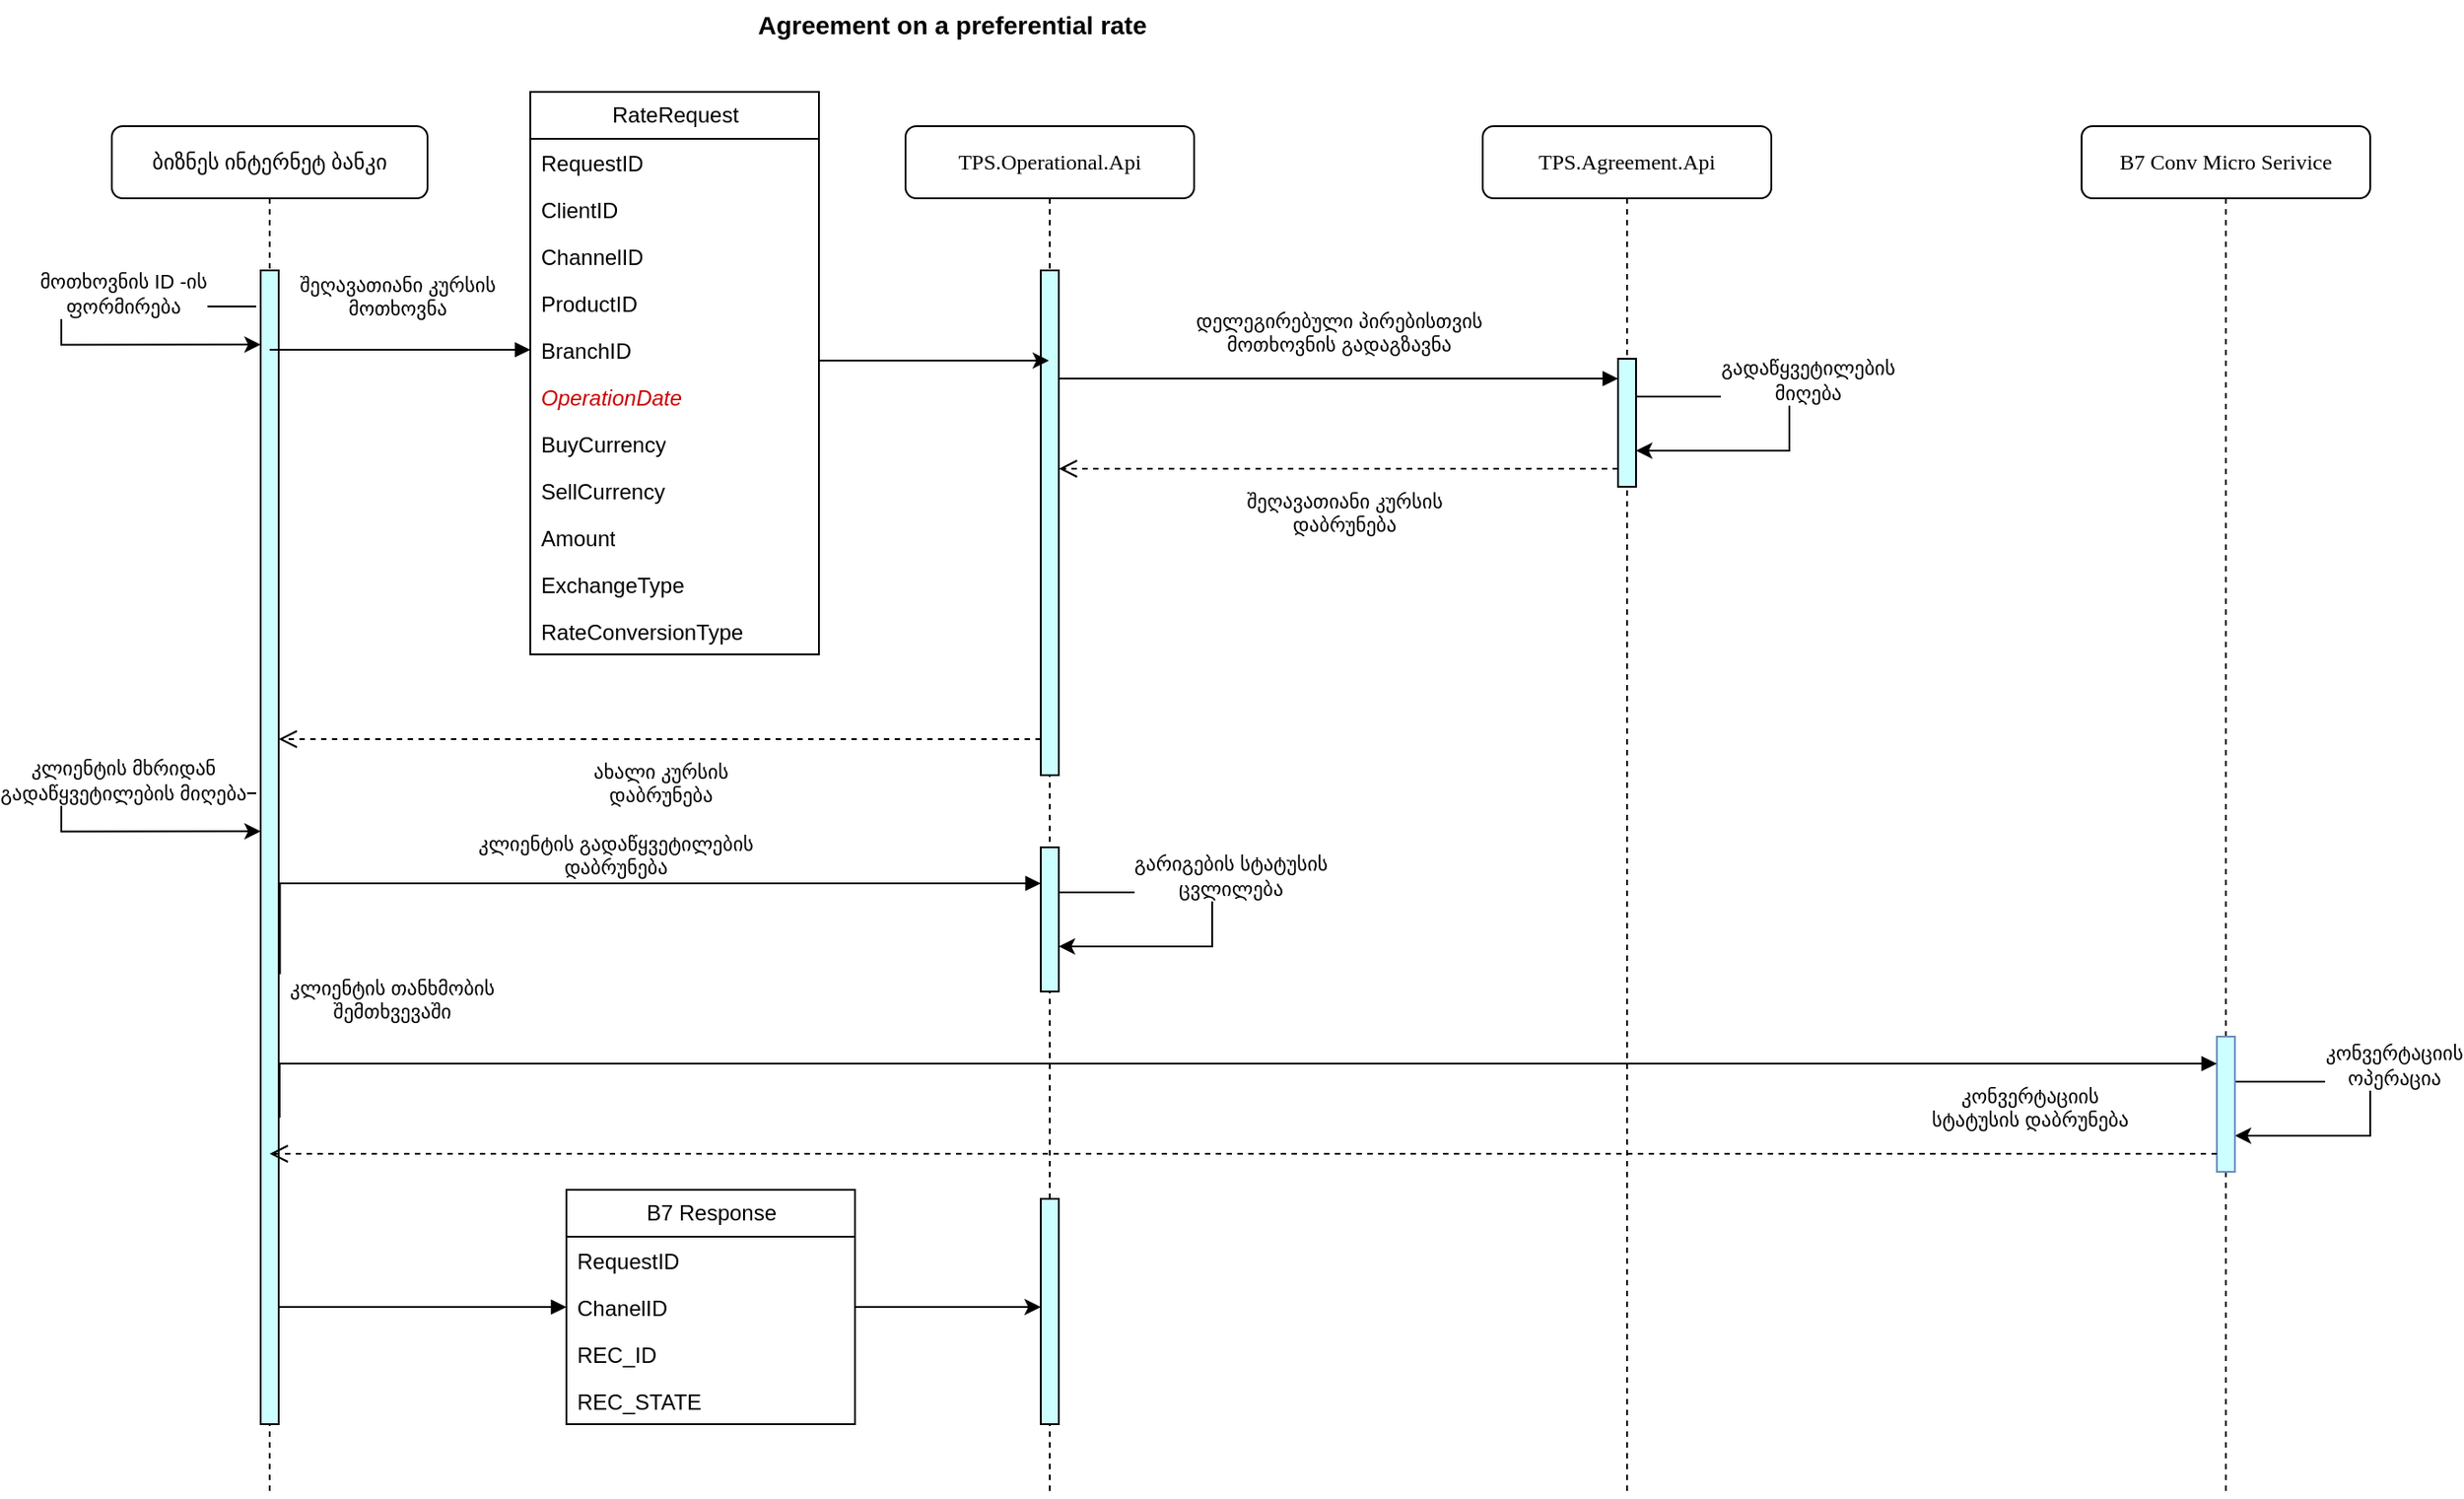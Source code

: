 <mxfile version="20.8.23" type="github">
  <diagram id="Hz9vTrac9k6EBb7m44WP" name="შეღავათიანიi კურსზე შეთანხმება SD">
    <mxGraphModel dx="1420" dy="790" grid="1" gridSize="10" guides="1" tooltips="1" connect="1" arrows="1" fold="1" page="1" pageScale="1" pageWidth="1654" pageHeight="1169" math="0" shadow="0">
      <root>
        <mxCell id="0" />
        <mxCell id="1" parent="0" />
        <mxCell id="NapRjpGxGWk-yeD8tq0e-1" value="ბიზნეს ინტერნეტ ბანკი" style="shape=umlLifeline;perimeter=lifelinePerimeter;whiteSpace=wrap;html=1;container=1;collapsible=0;recursiveResize=0;outlineConnect=0;rounded=1;shadow=0;comic=0;labelBackgroundColor=none;strokeWidth=1;fontFamily=Verdana;fontSize=12;align=center;" parent="1" vertex="1">
          <mxGeometry x="108" y="80" width="175" height="760" as="geometry" />
        </mxCell>
        <mxCell id="NapRjpGxGWk-yeD8tq0e-2" value="" style="html=1;points=[];perimeter=orthogonalPerimeter;rounded=0;shadow=0;comic=0;labelBackgroundColor=none;strokeWidth=1;fontFamily=Verdana;fontSize=12;align=center;fillColor=#CCFFFF;" parent="NapRjpGxGWk-yeD8tq0e-1" vertex="1">
          <mxGeometry x="82.5" y="80" width="10" height="640" as="geometry" />
        </mxCell>
        <mxCell id="reUfo1CFChtaAdtldBo7-3" value="" style="endArrow=classic;html=1;rounded=0;strokeColor=default;edgeStyle=orthogonalEdgeStyle;exitX=0.2;exitY=0.153;exitDx=0;exitDy=0;exitPerimeter=0;" parent="NapRjpGxGWk-yeD8tq0e-1" edge="1">
          <mxGeometry width="50" height="50" relative="1" as="geometry">
            <mxPoint x="80" y="100.0" as="sourcePoint" />
            <mxPoint x="82.5" y="121.15" as="targetPoint" />
            <Array as="points">
              <mxPoint x="-28" y="100" />
              <mxPoint x="-28" y="121" />
            </Array>
          </mxGeometry>
        </mxCell>
        <mxCell id="reUfo1CFChtaAdtldBo7-4" value="მოთხოვნის ID -ის&lt;br&gt;ფორმირება" style="edgeLabel;html=1;align=center;verticalAlign=middle;resizable=0;points=[];" parent="reUfo1CFChtaAdtldBo7-3" vertex="1" connectable="0">
          <mxGeometry x="-0.23" y="1" relative="1" as="geometry">
            <mxPoint x="18" y="-8" as="offset" />
          </mxGeometry>
        </mxCell>
        <mxCell id="JqXxi1MpLHZqpj23ZU03-1" value="" style="endArrow=classic;html=1;rounded=0;strokeColor=default;edgeStyle=orthogonalEdgeStyle;exitX=0.2;exitY=0.153;exitDx=0;exitDy=0;exitPerimeter=0;" parent="NapRjpGxGWk-yeD8tq0e-1" edge="1">
          <mxGeometry width="50" height="50" relative="1" as="geometry">
            <mxPoint x="80" y="370" as="sourcePoint" />
            <mxPoint x="82.5" y="391.15" as="targetPoint" />
            <Array as="points">
              <mxPoint x="-28" y="370" />
              <mxPoint x="-28" y="391" />
            </Array>
          </mxGeometry>
        </mxCell>
        <mxCell id="JqXxi1MpLHZqpj23ZU03-2" value="კლიენტის მხრიდან&lt;br&gt;გადაწყვეტილების მიღება" style="edgeLabel;html=1;align=center;verticalAlign=middle;resizable=0;points=[];" parent="JqXxi1MpLHZqpj23ZU03-1" vertex="1" connectable="0">
          <mxGeometry x="-0.23" y="1" relative="1" as="geometry">
            <mxPoint x="18" y="-8" as="offset" />
          </mxGeometry>
        </mxCell>
        <mxCell id="PGhUQlgjF5_GtO2V3m0p-22" value="" style="html=1;verticalAlign=bottom;endArrow=block;edgeStyle=elbowEdgeStyle;elbow=vertical;curved=0;rounded=0;entryX=0;entryY=0.5;entryDx=0;entryDy=0;" parent="NapRjpGxGWk-yeD8tq0e-1" target="lTMrrN4QKwK92IM0Nk2y-1" edge="1">
          <mxGeometry x="-0.728" y="79" relative="1" as="geometry">
            <mxPoint x="92.5" y="560" as="sourcePoint" />
            <mxPoint x="211.5" y="710" as="targetPoint" />
            <Array as="points">
              <mxPoint x="162" y="655" />
              <mxPoint x="201.5" y="710" />
              <mxPoint x="211.5" y="720" />
              <mxPoint x="221.5" y="730" />
              <mxPoint x="201.5" y="720" />
              <mxPoint x="181.5" y="705" />
              <mxPoint x="611.5" y="700" />
              <mxPoint x="871.5" y="560" />
              <mxPoint x="831.5" y="570" />
              <mxPoint x="1141.5" y="590" />
            </Array>
            <mxPoint as="offset" />
          </mxGeometry>
        </mxCell>
        <mxCell id="OC2dcXIhTSpHi5Ehb43I-1" value="TPS.Operational.Api" style="shape=umlLifeline;perimeter=lifelinePerimeter;whiteSpace=wrap;html=1;container=1;collapsible=0;recursiveResize=0;outlineConnect=0;rounded=1;shadow=0;comic=0;labelBackgroundColor=none;strokeWidth=1;fontFamily=Verdana;fontSize=12;align=center;" parent="1" vertex="1">
          <mxGeometry x="548" y="80" width="160" height="760" as="geometry" />
        </mxCell>
        <mxCell id="OC2dcXIhTSpHi5Ehb43I-3" value="" style="html=1;points=[];perimeter=orthogonalPerimeter;outlineConnect=0;targetShapes=umlLifeline;portConstraint=eastwest;newEdgeStyle={&quot;edgeStyle&quot;:&quot;elbowEdgeStyle&quot;,&quot;elbow&quot;:&quot;vertical&quot;,&quot;curved&quot;:0,&quot;rounded&quot;:0};fillColor=#CCFFFF;" parent="OC2dcXIhTSpHi5Ehb43I-1" vertex="1">
          <mxGeometry x="75" y="80" width="10" height="280" as="geometry" />
        </mxCell>
        <mxCell id="reUfo1CFChtaAdtldBo7-1" value="" style="html=1;points=[];perimeter=orthogonalPerimeter;outlineConnect=0;targetShapes=umlLifeline;portConstraint=eastwest;newEdgeStyle={&quot;edgeStyle&quot;:&quot;elbowEdgeStyle&quot;,&quot;elbow&quot;:&quot;vertical&quot;,&quot;curved&quot;:0,&quot;rounded&quot;:0};fillColor=#CCFFFF;" parent="OC2dcXIhTSpHi5Ehb43I-1" vertex="1">
          <mxGeometry x="75" y="400" width="10" height="80" as="geometry" />
        </mxCell>
        <mxCell id="PGhUQlgjF5_GtO2V3m0p-6" value="" style="html=1;points=[];perimeter=orthogonalPerimeter;outlineConnect=0;targetShapes=umlLifeline;portConstraint=eastwest;newEdgeStyle={&quot;edgeStyle&quot;:&quot;elbowEdgeStyle&quot;,&quot;elbow&quot;:&quot;vertical&quot;,&quot;curved&quot;:0,&quot;rounded&quot;:0};fillColor=#CCFFFF;" parent="OC2dcXIhTSpHi5Ehb43I-1" vertex="1">
          <mxGeometry x="75" y="595" width="10" height="125" as="geometry" />
        </mxCell>
        <mxCell id="OC2dcXIhTSpHi5Ehb43I-4" value="შეღავათიანი კურსის&lt;br&gt;მოთხოვნა" style="html=1;verticalAlign=bottom;endArrow=block;edgeStyle=elbowEdgeStyle;elbow=vertical;curved=0;rounded=0;entryX=0;entryY=0.5;entryDx=0;entryDy=0;" parent="1" source="NapRjpGxGWk-yeD8tq0e-1" target="aCDmaK2JJfqGugbTNvCX-6" edge="1">
          <mxGeometry x="-0.032" y="14" relative="1" as="geometry">
            <mxPoint x="348" y="190" as="sourcePoint" />
            <Array as="points">
              <mxPoint x="248" y="204" />
              <mxPoint x="238" y="220" />
              <mxPoint x="248" y="200" />
            </Array>
            <mxPoint as="offset" />
          </mxGeometry>
        </mxCell>
        <mxCell id="OC2dcXIhTSpHi5Ehb43I-5" value="ახალი კურსის&lt;br&gt;დაბრუნება" style="html=1;verticalAlign=bottom;endArrow=open;dashed=1;endSize=8;edgeStyle=elbowEdgeStyle;elbow=vertical;curved=0;rounded=0;" parent="1" source="OC2dcXIhTSpHi5Ehb43I-3" target="NapRjpGxGWk-yeD8tq0e-2" edge="1">
          <mxGeometry y="40" relative="1" as="geometry">
            <mxPoint x="348" y="265" as="targetPoint" />
            <Array as="points">
              <mxPoint x="438" y="420" />
              <mxPoint x="488" y="450" />
              <mxPoint x="498" y="460" />
              <mxPoint x="298" y="260" />
            </Array>
            <mxPoint as="offset" />
          </mxGeometry>
        </mxCell>
        <mxCell id="aCDmaK2JJfqGugbTNvCX-14" style="edgeStyle=orthogonalEdgeStyle;rounded=0;orthogonalLoop=1;jettySize=auto;html=1;" parent="1" source="aCDmaK2JJfqGugbTNvCX-1" target="OC2dcXIhTSpHi5Ehb43I-1" edge="1">
          <mxGeometry relative="1" as="geometry">
            <Array as="points">
              <mxPoint x="518" y="210" />
              <mxPoint x="518" y="210" />
            </Array>
          </mxGeometry>
        </mxCell>
        <UserObject label="RateRequest" id="aCDmaK2JJfqGugbTNvCX-1">
          <mxCell style="swimlane;fontStyle=0;childLayout=stackLayout;horizontal=1;startSize=26;fillColor=none;horizontalStack=0;resizeParent=1;resizeParentMax=0;resizeLast=0;collapsible=1;marginBottom=0;html=1;fontColor=#000000;" parent="1" vertex="1">
            <mxGeometry x="340" y="61" width="160" height="312" as="geometry" />
          </mxCell>
        </UserObject>
        <mxCell id="aCDmaK2JJfqGugbTNvCX-2" value="RequestID" style="text;strokeColor=none;fillColor=none;align=left;verticalAlign=top;spacingLeft=4;spacingRight=4;overflow=hidden;rotatable=0;points=[[0,0.5],[1,0.5]];portConstraint=eastwest;whiteSpace=wrap;html=1;fontColor=#000000;" parent="aCDmaK2JJfqGugbTNvCX-1" vertex="1">
          <mxGeometry y="26" width="160" height="26" as="geometry" />
        </mxCell>
        <mxCell id="aCDmaK2JJfqGugbTNvCX-3" value="ClientID" style="text;strokeColor=none;fillColor=none;align=left;verticalAlign=top;spacingLeft=4;spacingRight=4;overflow=hidden;rotatable=0;points=[[0,0.5],[1,0.5]];portConstraint=eastwest;whiteSpace=wrap;html=1;fontColor=#000000;" parent="aCDmaK2JJfqGugbTNvCX-1" vertex="1">
          <mxGeometry y="52" width="160" height="26" as="geometry" />
        </mxCell>
        <mxCell id="aCDmaK2JJfqGugbTNvCX-4" value="ChannelID" style="text;strokeColor=none;fillColor=none;align=left;verticalAlign=top;spacingLeft=4;spacingRight=4;overflow=hidden;rotatable=0;points=[[0,0.5],[1,0.5]];portConstraint=eastwest;whiteSpace=wrap;html=1;fontColor=#000000;" parent="aCDmaK2JJfqGugbTNvCX-1" vertex="1">
          <mxGeometry y="78" width="160" height="26" as="geometry" />
        </mxCell>
        <mxCell id="aCDmaK2JJfqGugbTNvCX-5" value="ProductID" style="text;strokeColor=none;fillColor=none;align=left;verticalAlign=top;spacingLeft=4;spacingRight=4;overflow=hidden;rotatable=0;points=[[0,0.5],[1,0.5]];portConstraint=eastwest;whiteSpace=wrap;html=1;fontColor=#000000;" parent="aCDmaK2JJfqGugbTNvCX-1" vertex="1">
          <mxGeometry y="104" width="160" height="26" as="geometry" />
        </mxCell>
        <mxCell id="aCDmaK2JJfqGugbTNvCX-6" value="BranchID" style="text;strokeColor=none;fillColor=none;align=left;verticalAlign=top;spacingLeft=4;spacingRight=4;overflow=hidden;rotatable=0;points=[[0,0.5],[1,0.5]];portConstraint=eastwest;whiteSpace=wrap;html=1;fontColor=#000000;" parent="aCDmaK2JJfqGugbTNvCX-1" vertex="1">
          <mxGeometry y="130" width="160" height="26" as="geometry" />
        </mxCell>
        <mxCell id="aCDmaK2JJfqGugbTNvCX-7" value="OperationDate" style="text;strokeColor=none;fillColor=none;align=left;verticalAlign=top;spacingLeft=4;spacingRight=4;overflow=hidden;rotatable=0;points=[[0,0.5],[1,0.5]];portConstraint=eastwest;whiteSpace=wrap;html=1;fontColor=#CC0000;fontStyle=2" parent="aCDmaK2JJfqGugbTNvCX-1" vertex="1">
          <mxGeometry y="156" width="160" height="26" as="geometry" />
        </mxCell>
        <mxCell id="aCDmaK2JJfqGugbTNvCX-8" value="BuyCurrency" style="text;strokeColor=none;fillColor=none;align=left;verticalAlign=top;spacingLeft=4;spacingRight=4;overflow=hidden;rotatable=0;points=[[0,0.5],[1,0.5]];portConstraint=eastwest;whiteSpace=wrap;html=1;fontColor=#000000;" parent="aCDmaK2JJfqGugbTNvCX-1" vertex="1">
          <mxGeometry y="182" width="160" height="26" as="geometry" />
        </mxCell>
        <mxCell id="aCDmaK2JJfqGugbTNvCX-9" value="SellCurrency" style="text;strokeColor=none;fillColor=none;align=left;verticalAlign=top;spacingLeft=4;spacingRight=4;overflow=hidden;rotatable=0;points=[[0,0.5],[1,0.5]];portConstraint=eastwest;whiteSpace=wrap;html=1;fontColor=#000000;" parent="aCDmaK2JJfqGugbTNvCX-1" vertex="1">
          <mxGeometry y="208" width="160" height="26" as="geometry" />
        </mxCell>
        <mxCell id="aCDmaK2JJfqGugbTNvCX-10" value="Amount" style="text;strokeColor=none;fillColor=none;align=left;verticalAlign=top;spacingLeft=4;spacingRight=4;overflow=hidden;rotatable=0;points=[[0,0.5],[1,0.5]];portConstraint=eastwest;whiteSpace=wrap;html=1;fontColor=#000000;" parent="aCDmaK2JJfqGugbTNvCX-1" vertex="1">
          <mxGeometry y="234" width="160" height="26" as="geometry" />
        </mxCell>
        <mxCell id="aCDmaK2JJfqGugbTNvCX-11" value="ExchangeType" style="text;strokeColor=none;fillColor=none;align=left;verticalAlign=top;spacingLeft=4;spacingRight=4;overflow=hidden;rotatable=0;points=[[0,0.5],[1,0.5]];portConstraint=eastwest;whiteSpace=wrap;html=1;fontColor=#000000;" parent="aCDmaK2JJfqGugbTNvCX-1" vertex="1">
          <mxGeometry y="260" width="160" height="26" as="geometry" />
        </mxCell>
        <mxCell id="aCDmaK2JJfqGugbTNvCX-12" value="RateConversionType" style="text;strokeColor=none;fillColor=none;align=left;verticalAlign=top;spacingLeft=4;spacingRight=4;overflow=hidden;rotatable=0;points=[[0,0.5],[1,0.5]];portConstraint=eastwest;whiteSpace=wrap;html=1;fontColor=#000000;" parent="aCDmaK2JJfqGugbTNvCX-1" vertex="1">
          <mxGeometry y="286" width="160" height="26" as="geometry" />
        </mxCell>
        <mxCell id="5AQyUATGyBLYDQJvDg-Q-1" value="Agreement on a preferential rate" style="text;align=center;fontStyle=1;verticalAlign=middle;spacingLeft=3;spacingRight=3;strokeColor=none;rotatable=0;points=[[0,0.5],[1,0.5]];portConstraint=eastwest;fontSize=14;" parent="1" vertex="1">
          <mxGeometry x="108" y="10" width="932" height="26" as="geometry" />
        </mxCell>
        <mxCell id="OCmmPgJFP9XWe1WX7dT5-1" value="TPS.Agreement.Api" style="shape=umlLifeline;perimeter=lifelinePerimeter;whiteSpace=wrap;html=1;container=1;collapsible=0;recursiveResize=0;outlineConnect=0;rounded=1;shadow=0;comic=0;labelBackgroundColor=none;strokeWidth=1;fontFamily=Verdana;fontSize=12;align=center;" parent="1" vertex="1">
          <mxGeometry x="868" y="80" width="160" height="760" as="geometry" />
        </mxCell>
        <mxCell id="Ki9TBUzkQfGxFeOzV7n9-3" value="" style="html=1;points=[];perimeter=orthogonalPerimeter;outlineConnect=0;targetShapes=umlLifeline;portConstraint=eastwest;newEdgeStyle={&quot;edgeStyle&quot;:&quot;elbowEdgeStyle&quot;,&quot;elbow&quot;:&quot;vertical&quot;,&quot;curved&quot;:0,&quot;rounded&quot;:0};fillColor=#CCFFFF;" parent="OCmmPgJFP9XWe1WX7dT5-1" vertex="1">
          <mxGeometry x="75" y="129" width="10" height="71" as="geometry" />
        </mxCell>
        <mxCell id="2njt6nfOIMfhhEkoGc3B-12" value="" style="endArrow=classic;html=1;rounded=0;strokeColor=default;edgeStyle=orthogonalEdgeStyle;" parent="OCmmPgJFP9XWe1WX7dT5-1" edge="1">
          <mxGeometry width="50" height="50" relative="1" as="geometry">
            <mxPoint x="-235" y="425" as="sourcePoint" />
            <mxPoint x="-235" y="455" as="targetPoint" />
            <Array as="points">
              <mxPoint x="-150" y="425.5" />
              <mxPoint x="-150" y="455.5" />
            </Array>
          </mxGeometry>
        </mxCell>
        <mxCell id="Ki9TBUzkQfGxFeOzV7n9-6" value="გარიგების სტატუსის&lt;br&gt;ცვლილება" style="edgeLabel;html=1;align=center;verticalAlign=middle;resizable=0;points=[];" parent="2njt6nfOIMfhhEkoGc3B-12" vertex="1" connectable="0">
          <mxGeometry x="-0.23" y="1" relative="1" as="geometry">
            <mxPoint x="18" y="-8" as="offset" />
          </mxGeometry>
        </mxCell>
        <mxCell id="Ki9TBUzkQfGxFeOzV7n9-4" value="დელეგირებული პირებისთვის&lt;br&gt;მოთხოვნის გადაგზავნა" style="html=1;verticalAlign=bottom;endArrow=block;edgeStyle=elbowEdgeStyle;elbow=vertical;curved=0;rounded=0;" parent="1" source="OC2dcXIhTSpHi5Ehb43I-3" target="Ki9TBUzkQfGxFeOzV7n9-3" edge="1">
          <mxGeometry y="10" relative="1" as="geometry">
            <mxPoint x="878" y="230" as="sourcePoint" />
            <Array as="points">
              <mxPoint x="858" y="220" />
            </Array>
            <mxPoint as="offset" />
          </mxGeometry>
        </mxCell>
        <mxCell id="Ki9TBUzkQfGxFeOzV7n9-5" value="შეღავათიანი კურსის&lt;br&gt;დაბრუნება" style="html=1;verticalAlign=bottom;endArrow=open;dashed=1;endSize=8;edgeStyle=elbowEdgeStyle;elbow=vertical;curved=0;rounded=0;" parent="1" source="Ki9TBUzkQfGxFeOzV7n9-3" target="OC2dcXIhTSpHi5Ehb43I-3" edge="1">
          <mxGeometry x="-0.016" y="40" relative="1" as="geometry">
            <mxPoint x="638" y="270" as="targetPoint" />
            <Array as="points">
              <mxPoint x="768" y="270" />
              <mxPoint x="688" y="260" />
              <mxPoint x="868" y="270" />
              <mxPoint x="718" y="250" />
              <mxPoint x="708" y="260" />
              <mxPoint x="808" y="260" />
              <mxPoint x="848" y="250" />
              <mxPoint x="848" y="290" />
            </Array>
            <mxPoint as="offset" />
          </mxGeometry>
        </mxCell>
        <mxCell id="reUfo1CFChtaAdtldBo7-2" value="კლიენტის გადაწყვეტილების&lt;br&gt;დაბრუნება" style="html=1;verticalAlign=bottom;startArrow=none;endArrow=block;startSize=8;edgeStyle=elbowEdgeStyle;elbow=vertical;curved=0;rounded=0;startFill=0;exitX=1.07;exitY=0.61;exitDx=0;exitDy=0;exitPerimeter=0;" parent="1" source="NapRjpGxGWk-yeD8tq0e-2" target="reUfo1CFChtaAdtldBo7-1" edge="1">
          <mxGeometry relative="1" as="geometry">
            <mxPoint x="210" y="500" as="sourcePoint" />
            <Array as="points">
              <mxPoint x="318" y="500" />
              <mxPoint x="568" y="520" />
            </Array>
          </mxGeometry>
        </mxCell>
        <mxCell id="JqXxi1MpLHZqpj23ZU03-3" value="" style="endArrow=classic;html=1;rounded=0;strokeColor=default;edgeStyle=orthogonalEdgeStyle;" parent="1" edge="1">
          <mxGeometry width="50" height="50" relative="1" as="geometry">
            <mxPoint x="953" y="230" as="sourcePoint" />
            <mxPoint x="953" y="260" as="targetPoint" />
            <Array as="points">
              <mxPoint x="1038" y="230.5" />
              <mxPoint x="1038" y="260.5" />
            </Array>
          </mxGeometry>
        </mxCell>
        <mxCell id="JqXxi1MpLHZqpj23ZU03-4" value="გადაწყვეტილების&lt;br&gt;მიღება" style="edgeLabel;html=1;align=center;verticalAlign=middle;resizable=0;points=[];" parent="JqXxi1MpLHZqpj23ZU03-3" vertex="1" connectable="0">
          <mxGeometry x="-0.23" y="1" relative="1" as="geometry">
            <mxPoint x="18" y="-8" as="offset" />
          </mxGeometry>
        </mxCell>
        <mxCell id="fu1dtIb8lkHuwp6ax8UP-1" value="B7 Conv Micro Serivice" style="shape=umlLifeline;perimeter=lifelinePerimeter;whiteSpace=wrap;html=1;container=1;collapsible=0;recursiveResize=0;outlineConnect=0;rounded=1;shadow=0;comic=0;labelBackgroundColor=none;strokeWidth=1;fontFamily=Verdana;fontSize=12;align=center;" parent="1" vertex="1">
          <mxGeometry x="1200" y="80" width="160" height="760" as="geometry" />
        </mxCell>
        <mxCell id="fu1dtIb8lkHuwp6ax8UP-3" value="" style="endArrow=classic;html=1;rounded=0;strokeColor=default;edgeStyle=orthogonalEdgeStyle;" parent="fu1dtIb8lkHuwp6ax8UP-1" edge="1">
          <mxGeometry width="50" height="50" relative="1" as="geometry">
            <mxPoint x="85" y="530" as="sourcePoint" />
            <mxPoint x="85" y="560" as="targetPoint" />
            <Array as="points">
              <mxPoint x="160" y="530" />
              <mxPoint x="160" y="560" />
            </Array>
          </mxGeometry>
        </mxCell>
        <mxCell id="fu1dtIb8lkHuwp6ax8UP-4" value="კონვერტაციის&lt;br&gt;ოპერაცია" style="edgeLabel;html=1;align=center;verticalAlign=middle;resizable=0;points=[];" parent="fu1dtIb8lkHuwp6ax8UP-3" vertex="1" connectable="0">
          <mxGeometry x="-0.23" y="1" relative="1" as="geometry">
            <mxPoint x="18" y="-8" as="offset" />
          </mxGeometry>
        </mxCell>
        <mxCell id="PGhUQlgjF5_GtO2V3m0p-3" value="" style="html=1;points=[];perimeter=orthogonalPerimeter;outlineConnect=0;targetShapes=umlLifeline;portConstraint=eastwest;newEdgeStyle={&quot;edgeStyle&quot;:&quot;elbowEdgeStyle&quot;,&quot;elbow&quot;:&quot;vertical&quot;,&quot;curved&quot;:0,&quot;rounded&quot;:0};fillColor=#CCFFFF;strokeColor=#6c8ebf;" parent="fu1dtIb8lkHuwp6ax8UP-1" vertex="1">
          <mxGeometry x="75" y="505" width="10" height="75" as="geometry" />
        </mxCell>
        <mxCell id="PGhUQlgjF5_GtO2V3m0p-5" value="კონვერტაციის&lt;br&gt;სტატუსის დაბრუნება" style="html=1;verticalAlign=bottom;endArrow=open;dashed=1;endSize=8;edgeStyle=elbowEdgeStyle;elbow=vertical;curved=0;rounded=0;" parent="1" source="PGhUQlgjF5_GtO2V3m0p-3" target="NapRjpGxGWk-yeD8tq0e-1" edge="1">
          <mxGeometry x="-0.806" y="-10" relative="1" as="geometry">
            <mxPoint x="900" y="704" as="targetPoint" />
            <Array as="points">
              <mxPoint x="810" y="650" />
              <mxPoint x="780" y="660" />
              <mxPoint x="720" y="670" />
              <mxPoint x="1080" y="704" />
              <mxPoint x="1090" y="710" />
              <mxPoint x="1040" y="715" />
              <mxPoint x="1100" y="708" />
              <mxPoint x="750" y="700" />
            </Array>
            <mxPoint as="offset" />
          </mxGeometry>
        </mxCell>
        <mxCell id="PGhUQlgjF5_GtO2V3m0p-4" value="კლიენტის თანხმობის&lt;br&gt;შემთხვევაში" style="html=1;verticalAlign=bottom;endArrow=block;edgeStyle=elbowEdgeStyle;elbow=vertical;curved=0;rounded=0;" parent="1" target="PGhUQlgjF5_GtO2V3m0p-3" edge="1">
          <mxGeometry x="-0.834" y="20" relative="1" as="geometry">
            <mxPoint x="201" y="630" as="sourcePoint" />
            <Array as="points">
              <mxPoint x="760" y="600" />
              <mxPoint x="980" y="630" />
              <mxPoint x="940" y="640" />
              <mxPoint x="1250" y="660" />
            </Array>
            <mxPoint as="offset" />
          </mxGeometry>
        </mxCell>
        <mxCell id="lTMrrN4QKwK92IM0Nk2y-2" value="" style="edgeStyle=orthogonalEdgeStyle;rounded=0;orthogonalLoop=1;jettySize=auto;html=1;exitX=1;exitY=0.5;exitDx=0;exitDy=0;" edge="1" parent="1" source="lTMrrN4QKwK92IM0Nk2y-1" target="PGhUQlgjF5_GtO2V3m0p-6">
          <mxGeometry relative="1" as="geometry">
            <mxPoint x="530" y="805" as="sourcePoint" />
            <Array as="points">
              <mxPoint x="600" y="735" />
              <mxPoint x="600" y="735" />
            </Array>
          </mxGeometry>
        </mxCell>
        <UserObject label="B7 Response" id="PGhUQlgjF5_GtO2V3m0p-7">
          <mxCell style="swimlane;fontStyle=0;childLayout=stackLayout;horizontal=1;startSize=26;fillColor=none;horizontalStack=0;resizeParent=1;resizeParentMax=0;resizeLast=0;collapsible=1;marginBottom=0;html=1;fontColor=#000000;" parent="1" vertex="1">
            <mxGeometry x="360" y="670" width="160" height="130" as="geometry" />
          </mxCell>
        </UserObject>
        <mxCell id="PGhUQlgjF5_GtO2V3m0p-21" value="RequestID" style="text;strokeColor=none;fillColor=none;align=left;verticalAlign=top;spacingLeft=4;spacingRight=4;overflow=hidden;rotatable=0;points=[[0,0.5],[1,0.5]];portConstraint=eastwest;whiteSpace=wrap;html=1;fontColor=#000000;" parent="PGhUQlgjF5_GtO2V3m0p-7" vertex="1">
          <mxGeometry y="26" width="160" height="26" as="geometry" />
        </mxCell>
        <mxCell id="lTMrrN4QKwK92IM0Nk2y-1" value="ChanelID" style="text;strokeColor=none;fillColor=none;align=left;verticalAlign=top;spacingLeft=4;spacingRight=4;overflow=hidden;rotatable=0;points=[[0,0.5],[1,0.5]];portConstraint=eastwest;whiteSpace=wrap;html=1;fontColor=#000000;" vertex="1" parent="PGhUQlgjF5_GtO2V3m0p-7">
          <mxGeometry y="52" width="160" height="26" as="geometry" />
        </mxCell>
        <mxCell id="PGhUQlgjF5_GtO2V3m0p-8" value="REC_ID" style="text;strokeColor=none;fillColor=none;align=left;verticalAlign=top;spacingLeft=4;spacingRight=4;overflow=hidden;rotatable=0;points=[[0,0.5],[1,0.5]];portConstraint=eastwest;whiteSpace=wrap;html=1;fontColor=#000000;" parent="PGhUQlgjF5_GtO2V3m0p-7" vertex="1">
          <mxGeometry y="78" width="160" height="26" as="geometry" />
        </mxCell>
        <mxCell id="PGhUQlgjF5_GtO2V3m0p-9" value="REC_STATE" style="text;strokeColor=none;fillColor=none;align=left;verticalAlign=top;spacingLeft=4;spacingRight=4;overflow=hidden;rotatable=0;points=[[0,0.5],[1,0.5]];portConstraint=eastwest;whiteSpace=wrap;html=1;fontColor=#000000;" parent="PGhUQlgjF5_GtO2V3m0p-7" vertex="1">
          <mxGeometry y="104" width="160" height="26" as="geometry" />
        </mxCell>
      </root>
    </mxGraphModel>
  </diagram>
</mxfile>
